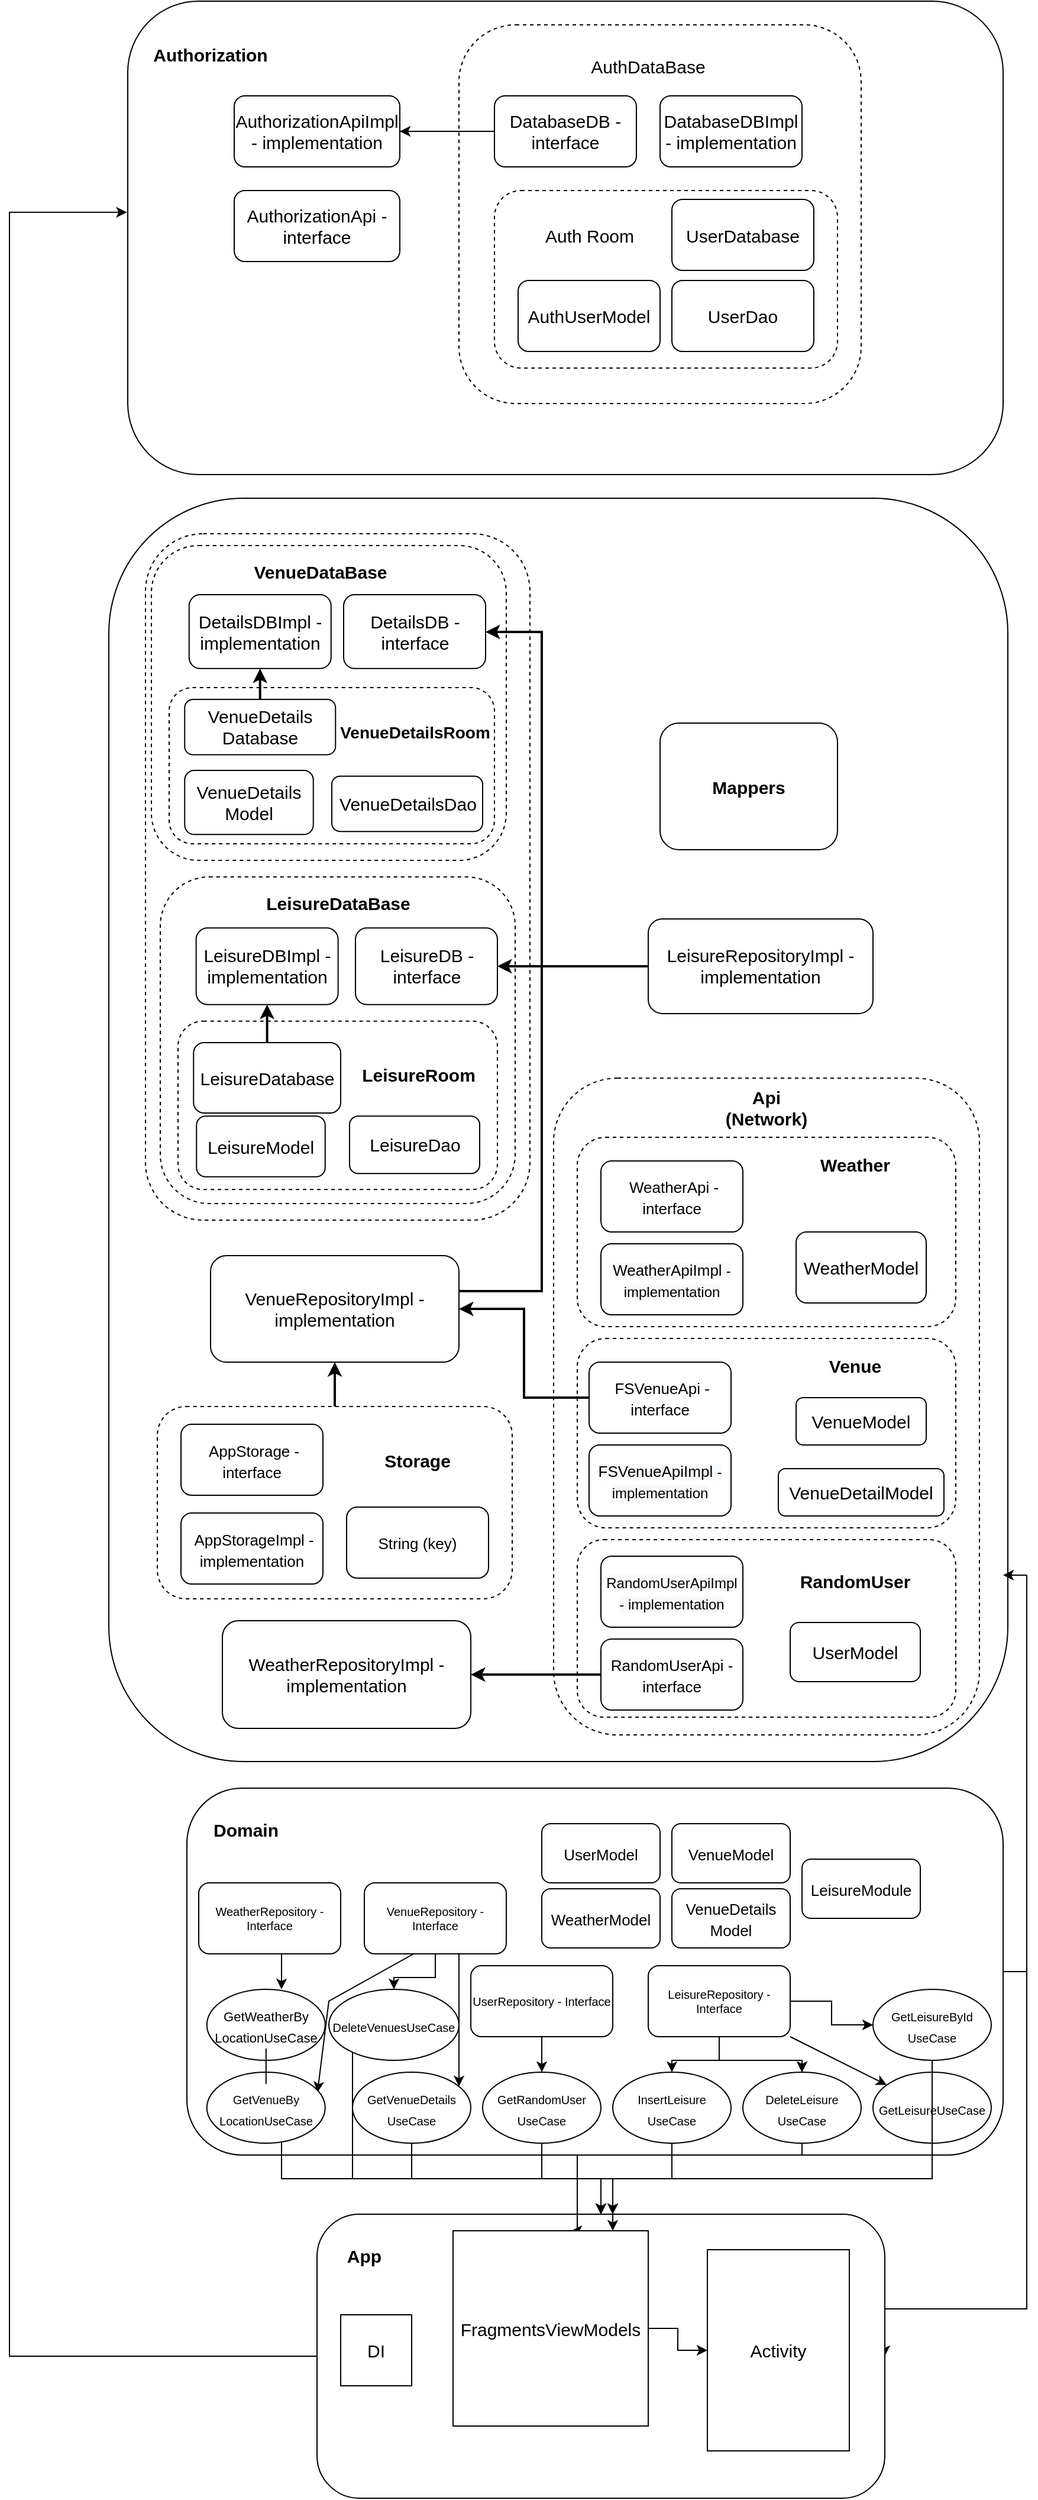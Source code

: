 <mxfile version="20.3.0" type="device"><diagram id="7soOyio_fJhnUY8QQf0t" name="Страница 1"><mxGraphModel dx="3251" dy="3113" grid="1" gridSize="10" guides="1" tooltips="1" connect="1" arrows="1" fold="1" page="1" pageScale="1" pageWidth="827" pageHeight="1169" math="0" shadow="0"><root><mxCell id="0"/><mxCell id="1" parent="0"/><mxCell id="3_8g20OVBKQWQqSVzbAP-58" value="" style="edgeStyle=orthogonalEdgeStyle;rounded=0;orthogonalLoop=1;jettySize=auto;html=1;fontSize=10;entryX=1;entryY=0.5;entryDx=0;entryDy=0;" edge="1" parent="1" source="3_8g20OVBKQWQqSVzbAP-2" target="3_8g20OVBKQWQqSVzbAP-5"><mxGeometry relative="1" as="geometry"><mxPoint x="890" y="1070" as="targetPoint"/><Array as="points"><mxPoint x="810" y="785"/><mxPoint x="810" y="1070"/></Array></mxGeometry></mxCell><mxCell id="3_8g20OVBKQWQqSVzbAP-2" value="" style="rounded=1;whiteSpace=wrap;html=1;" vertex="1" parent="1"><mxGeometry x="100" y="630" width="690" height="310" as="geometry"/></mxCell><mxCell id="3_8g20OVBKQWQqSVzbAP-3" value="" style="rounded=1;whiteSpace=wrap;html=1;" vertex="1" parent="1"><mxGeometry x="50" y="-880" width="740" height="400" as="geometry"/></mxCell><mxCell id="3_8g20OVBKQWQqSVzbAP-4" value="" style="rounded=1;whiteSpace=wrap;html=1;" vertex="1" parent="1"><mxGeometry x="34" y="-460" width="760" height="1067.5" as="geometry"/></mxCell><mxCell id="3_8g20OVBKQWQqSVzbAP-179" value="" style="edgeStyle=orthogonalEdgeStyle;rounded=0;orthogonalLoop=1;jettySize=auto;html=1;strokeWidth=1;fontSize=15;entryX=-0.001;entryY=0.446;entryDx=0;entryDy=0;entryPerimeter=0;" edge="1" parent="1" source="3_8g20OVBKQWQqSVzbAP-5" target="3_8g20OVBKQWQqSVzbAP-3"><mxGeometry relative="1" as="geometry"><mxPoint x="-60" y="-710" as="targetPoint"/><Array as="points"><mxPoint x="-50" y="1110"/><mxPoint x="-50" y="-702"/></Array></mxGeometry></mxCell><mxCell id="3_8g20OVBKQWQqSVzbAP-5" value="" style="rounded=1;whiteSpace=wrap;html=1;" vertex="1" parent="1"><mxGeometry x="210" y="990" width="480" height="240" as="geometry"/></mxCell><mxCell id="3_8g20OVBKQWQqSVzbAP-7" value="&lt;p style=&quot;line-height: 1.2;&quot;&gt;&lt;font style=&quot;font-size: 15px;&quot;&gt;&lt;b&gt;App&lt;/b&gt;&lt;/font&gt;&lt;/p&gt;" style="text;html=1;strokeColor=none;fillColor=none;align=center;verticalAlign=middle;whiteSpace=wrap;rounded=0;shadow=0;sketch=0;" vertex="1" parent="1"><mxGeometry x="220" y="1010" width="60" height="30" as="geometry"/></mxCell><mxCell id="3_8g20OVBKQWQqSVzbAP-8" value="&lt;b&gt;Domain&lt;/b&gt;" style="text;html=1;strokeColor=none;fillColor=none;align=center;verticalAlign=middle;whiteSpace=wrap;rounded=0;shadow=0;sketch=0;fontSize=15;" vertex="1" parent="1"><mxGeometry x="120" y="650" width="60" height="30" as="geometry"/></mxCell><mxCell id="3_8g20OVBKQWQqSVzbAP-37" value="" style="edgeStyle=orthogonalEdgeStyle;rounded=0;orthogonalLoop=1;jettySize=auto;html=1;fontSize=10;startArrow=none;" edge="1" parent="1" source="3_8g20OVBKQWQqSVzbAP-12" target="3_8g20OVBKQWQqSVzbAP-5"><mxGeometry relative="1" as="geometry"><mxPoint x="220" y="990" as="targetPoint"/><Array as="points"><mxPoint x="180" y="960"/><mxPoint x="460" y="960"/></Array></mxGeometry></mxCell><mxCell id="3_8g20OVBKQWQqSVzbAP-11" value="&lt;font style=&quot;font-size: 11px;&quot;&gt;GetWeatherBy&lt;br&gt;LocationUseCase&lt;/font&gt;" style="ellipse;whiteSpace=wrap;html=1;shadow=0;sketch=0;fontSize=15;" vertex="1" parent="1"><mxGeometry x="116.88" y="800" width="100" height="60" as="geometry"/></mxCell><mxCell id="3_8g20OVBKQWQqSVzbAP-26" value="" style="edgeStyle=orthogonalEdgeStyle;rounded=0;orthogonalLoop=1;jettySize=auto;html=1;fontSize=10;" edge="1" parent="1" source="3_8g20OVBKQWQqSVzbAP-15" target="3_8g20OVBKQWQqSVzbAP-5"><mxGeometry relative="1" as="geometry"/></mxCell><mxCell id="3_8g20OVBKQWQqSVzbAP-15" value="&lt;font style=&quot;font-size: 10px;&quot;&gt;GetVenueDetails&lt;br&gt;UseCase&lt;/font&gt;" style="ellipse;whiteSpace=wrap;html=1;shadow=0;sketch=0;fontSize=15;" vertex="1" parent="1"><mxGeometry x="240" y="870" width="100" height="60" as="geometry"/></mxCell><mxCell id="3_8g20OVBKQWQqSVzbAP-28" value="" style="edgeStyle=orthogonalEdgeStyle;rounded=0;orthogonalLoop=1;jettySize=auto;html=1;fontSize=10;" edge="1" parent="1" source="3_8g20OVBKQWQqSVzbAP-16" target="3_8g20OVBKQWQqSVzbAP-5"><mxGeometry relative="1" as="geometry"/></mxCell><mxCell id="3_8g20OVBKQWQqSVzbAP-16" value="&lt;font style=&quot;font-size: 10px;&quot;&gt;InsertLeisure&lt;br&gt;UseCase&lt;/font&gt;" style="ellipse;whiteSpace=wrap;html=1;shadow=0;sketch=0;fontSize=15;" vertex="1" parent="1"><mxGeometry x="460" y="870" width="100" height="60" as="geometry"/></mxCell><mxCell id="3_8g20OVBKQWQqSVzbAP-27" value="" style="edgeStyle=orthogonalEdgeStyle;rounded=0;orthogonalLoop=1;jettySize=auto;html=1;fontSize=10;" edge="1" parent="1" source="3_8g20OVBKQWQqSVzbAP-17" target="3_8g20OVBKQWQqSVzbAP-5"><mxGeometry relative="1" as="geometry"/></mxCell><mxCell id="3_8g20OVBKQWQqSVzbAP-17" value="&lt;span style=&quot;font-size: 10px;&quot;&gt;GetRandomUser&lt;br&gt;UseCase&lt;/span&gt;" style="ellipse;whiteSpace=wrap;html=1;shadow=0;sketch=0;fontSize=15;" vertex="1" parent="1"><mxGeometry x="350" y="870" width="100" height="60" as="geometry"/></mxCell><mxCell id="3_8g20OVBKQWQqSVzbAP-32" value="" style="edgeStyle=orthogonalEdgeStyle;rounded=0;orthogonalLoop=1;jettySize=auto;html=1;fontSize=10;" edge="1" parent="1" source="3_8g20OVBKQWQqSVzbAP-18" target="3_8g20OVBKQWQqSVzbAP-5"><mxGeometry relative="1" as="geometry"><mxPoint x="680" y="1000" as="targetPoint"/></mxGeometry></mxCell><mxCell id="3_8g20OVBKQWQqSVzbAP-18" value="&lt;span style=&quot;font-size: 10px;&quot;&gt;GetLeisureUseCase&lt;/span&gt;" style="ellipse;whiteSpace=wrap;html=1;shadow=0;sketch=0;fontSize=15;" vertex="1" parent="1"><mxGeometry x="680" y="870" width="100" height="60" as="geometry"/></mxCell><mxCell id="3_8g20OVBKQWQqSVzbAP-29" value="" style="edgeStyle=orthogonalEdgeStyle;rounded=0;orthogonalLoop=1;jettySize=auto;html=1;fontSize=10;entryX=0.606;entryY=0;entryDx=0;entryDy=0;entryPerimeter=0;" edge="1" parent="1" source="3_8g20OVBKQWQqSVzbAP-19" target="3_8g20OVBKQWQqSVzbAP-180"><mxGeometry relative="1" as="geometry"><Array as="points"><mxPoint x="620" y="940"/><mxPoint x="430" y="940"/></Array></mxGeometry></mxCell><mxCell id="3_8g20OVBKQWQqSVzbAP-19" value="&lt;span style=&quot;font-size: 10px;&quot;&gt;DeleteLeisure&lt;/span&gt;&lt;br style=&quot;font-size: 10px;&quot;&gt;&lt;span style=&quot;font-size: 10px;&quot;&gt;UseCase&lt;/span&gt;" style="ellipse;whiteSpace=wrap;html=1;shadow=0;sketch=0;fontSize=15;" vertex="1" parent="1"><mxGeometry x="570" y="870" width="100" height="60" as="geometry"/></mxCell><mxCell id="3_8g20OVBKQWQqSVzbAP-35" value="" style="edgeStyle=orthogonalEdgeStyle;rounded=0;orthogonalLoop=1;jettySize=auto;html=1;fontSize=10;" edge="1" parent="1" source="3_8g20OVBKQWQqSVzbAP-21" target="3_8g20OVBKQWQqSVzbAP-5"><mxGeometry relative="1" as="geometry"><mxPoint x="770" y="1000" as="targetPoint"/><Array as="points"><mxPoint x="730" y="960"/><mxPoint x="460" y="960"/></Array></mxGeometry></mxCell><mxCell id="3_8g20OVBKQWQqSVzbAP-21" value="&lt;span style=&quot;font-size: 10px;&quot;&gt;GetLeisureById&lt;br&gt;UseCase&lt;/span&gt;" style="ellipse;whiteSpace=wrap;html=1;shadow=0;sketch=0;fontSize=15;" vertex="1" parent="1"><mxGeometry x="680" y="800" width="100" height="60" as="geometry"/></mxCell><mxCell id="3_8g20OVBKQWQqSVzbAP-41" value="" style="edgeStyle=orthogonalEdgeStyle;rounded=0;orthogonalLoop=1;jettySize=auto;html=1;fontSize=10;" edge="1" parent="1" source="3_8g20OVBKQWQqSVzbAP-38"><mxGeometry relative="1" as="geometry"><mxPoint x="180" y="800" as="targetPoint"/><Array as="points"><mxPoint x="180" y="800"/><mxPoint x="180" y="800"/></Array></mxGeometry></mxCell><mxCell id="3_8g20OVBKQWQqSVzbAP-38" value="WeatherRepository - Interface" style="rounded=1;whiteSpace=wrap;html=1;shadow=0;sketch=0;fontSize=10;" vertex="1" parent="1"><mxGeometry x="110" y="710" width="120" height="60" as="geometry"/></mxCell><mxCell id="3_8g20OVBKQWQqSVzbAP-43" value="" style="edgeStyle=orthogonalEdgeStyle;rounded=0;orthogonalLoop=1;jettySize=auto;html=1;fontSize=10;" edge="1" parent="1" source="3_8g20OVBKQWQqSVzbAP-42" target="3_8g20OVBKQWQqSVzbAP-15"><mxGeometry relative="1" as="geometry"><Array as="points"><mxPoint x="330" y="820"/><mxPoint x="330" y="820"/></Array></mxGeometry></mxCell><mxCell id="3_8g20OVBKQWQqSVzbAP-140" value="" style="edgeStyle=orthogonalEdgeStyle;rounded=0;orthogonalLoop=1;jettySize=auto;html=1;strokeWidth=1;fontSize=15;" edge="1" parent="1" source="3_8g20OVBKQWQqSVzbAP-42" target="3_8g20OVBKQWQqSVzbAP-138"><mxGeometry relative="1" as="geometry"><Array as="points"><mxPoint x="310" y="790"/><mxPoint x="275" y="790"/></Array></mxGeometry></mxCell><mxCell id="3_8g20OVBKQWQqSVzbAP-42" value="VenueRepository - Interface" style="rounded=1;whiteSpace=wrap;html=1;shadow=0;sketch=0;fontSize=10;" vertex="1" parent="1"><mxGeometry x="250" y="710" width="120" height="60" as="geometry"/></mxCell><mxCell id="3_8g20OVBKQWQqSVzbAP-45" value="" style="endArrow=classic;html=1;rounded=0;fontSize=10;entryX=0.935;entryY=0.283;entryDx=0;entryDy=0;entryPerimeter=0;exitX=0.342;exitY=1.006;exitDx=0;exitDy=0;exitPerimeter=0;" edge="1" parent="1" source="3_8g20OVBKQWQqSVzbAP-42" target="3_8g20OVBKQWQqSVzbAP-12"><mxGeometry width="50" height="50" relative="1" as="geometry"><mxPoint x="310" y="780" as="sourcePoint"/><mxPoint x="450" y="850" as="targetPoint"/><Array as="points"><mxPoint x="220" y="810"/></Array></mxGeometry></mxCell><mxCell id="3_8g20OVBKQWQqSVzbAP-47" value="" style="edgeStyle=orthogonalEdgeStyle;rounded=0;orthogonalLoop=1;jettySize=auto;html=1;fontSize=10;" edge="1" parent="1" source="3_8g20OVBKQWQqSVzbAP-46" target="3_8g20OVBKQWQqSVzbAP-17"><mxGeometry relative="1" as="geometry"/></mxCell><mxCell id="3_8g20OVBKQWQqSVzbAP-46" value="UserRepository - Interface" style="rounded=1;whiteSpace=wrap;html=1;shadow=0;sketch=0;fontSize=10;" vertex="1" parent="1"><mxGeometry x="340" y="780" width="120" height="60" as="geometry"/></mxCell><mxCell id="3_8g20OVBKQWQqSVzbAP-49" value="" style="edgeStyle=orthogonalEdgeStyle;rounded=0;orthogonalLoop=1;jettySize=auto;html=1;fontSize=10;" edge="1" parent="1" source="3_8g20OVBKQWQqSVzbAP-48" target="3_8g20OVBKQWQqSVzbAP-21"><mxGeometry relative="1" as="geometry"/></mxCell><mxCell id="3_8g20OVBKQWQqSVzbAP-50" value="" style="edgeStyle=orthogonalEdgeStyle;rounded=0;orthogonalLoop=1;jettySize=auto;html=1;fontSize=10;" edge="1" parent="1" source="3_8g20OVBKQWQqSVzbAP-48" target="3_8g20OVBKQWQqSVzbAP-19"><mxGeometry relative="1" as="geometry"/></mxCell><mxCell id="3_8g20OVBKQWQqSVzbAP-51" value="" style="edgeStyle=orthogonalEdgeStyle;rounded=0;orthogonalLoop=1;jettySize=auto;html=1;fontSize=10;" edge="1" parent="1" source="3_8g20OVBKQWQqSVzbAP-48" target="3_8g20OVBKQWQqSVzbAP-19"><mxGeometry relative="1" as="geometry"/></mxCell><mxCell id="3_8g20OVBKQWQqSVzbAP-52" style="edgeStyle=orthogonalEdgeStyle;rounded=0;orthogonalLoop=1;jettySize=auto;html=1;fontSize=10;" edge="1" parent="1" source="3_8g20OVBKQWQqSVzbAP-48" target="3_8g20OVBKQWQqSVzbAP-16"><mxGeometry relative="1" as="geometry"/></mxCell><mxCell id="3_8g20OVBKQWQqSVzbAP-48" value="LeisureRepository - Interface" style="rounded=1;whiteSpace=wrap;html=1;shadow=0;sketch=0;fontSize=10;" vertex="1" parent="1"><mxGeometry x="490" y="780" width="120" height="60" as="geometry"/></mxCell><mxCell id="3_8g20OVBKQWQqSVzbAP-54" value="" style="endArrow=classic;html=1;rounded=0;fontSize=10;exitX=1;exitY=1;exitDx=0;exitDy=0;" edge="1" parent="1" source="3_8g20OVBKQWQqSVzbAP-48" target="3_8g20OVBKQWQqSVzbAP-18"><mxGeometry width="50" height="50" relative="1" as="geometry"><mxPoint x="400" y="900" as="sourcePoint"/><mxPoint x="450" y="850" as="targetPoint"/></mxGeometry></mxCell><mxCell id="3_8g20OVBKQWQqSVzbAP-55" value="" style="rounded=1;whiteSpace=wrap;html=1;shadow=0;sketch=0;fontSize=10;dashed=1;" vertex="1" parent="1"><mxGeometry x="410" y="30" width="360" height="555" as="geometry"/></mxCell><mxCell id="3_8g20OVBKQWQqSVzbAP-56" value="&lt;font style=&quot;font-size: 15px;&quot;&gt;&lt;b&gt;Api (Network)&lt;/b&gt;&lt;/font&gt;" style="text;html=1;strokeColor=none;fillColor=none;align=center;verticalAlign=middle;whiteSpace=wrap;rounded=0;shadow=0;dashed=1;sketch=0;fontSize=10;" vertex="1" parent="1"><mxGeometry x="560" y="40" width="60" height="30" as="geometry"/></mxCell><mxCell id="3_8g20OVBKQWQqSVzbAP-65" value="" style="endArrow=none;html=1;rounded=0;fontSize=10;" edge="1" parent="1"><mxGeometry width="50" height="50" relative="1" as="geometry"><mxPoint x="810" y="790" as="sourcePoint"/><mxPoint x="810" y="450" as="targetPoint"/></mxGeometry></mxCell><mxCell id="3_8g20OVBKQWQqSVzbAP-66" value="" style="endArrow=classic;html=1;rounded=0;fontSize=10;" edge="1" parent="1"><mxGeometry width="50" height="50" relative="1" as="geometry"><mxPoint x="810" y="450" as="sourcePoint"/><mxPoint x="790" y="450" as="targetPoint"/></mxGeometry></mxCell><mxCell id="3_8g20OVBKQWQqSVzbAP-67" value="&lt;font style=&quot;font-size: 13px;&quot;&gt;UserModel&lt;/font&gt;" style="rounded=1;whiteSpace=wrap;html=1;shadow=0;sketch=0;fontSize=15;" vertex="1" parent="1"><mxGeometry x="400" y="660" width="100" height="50" as="geometry"/></mxCell><mxCell id="3_8g20OVBKQWQqSVzbAP-68" value="&lt;font style=&quot;font-size: 13px;&quot;&gt;VenueModel&lt;/font&gt;" style="rounded=1;whiteSpace=wrap;html=1;shadow=0;sketch=0;fontSize=15;" vertex="1" parent="1"><mxGeometry x="510" y="660" width="100" height="50" as="geometry"/></mxCell><mxCell id="3_8g20OVBKQWQqSVzbAP-69" value="&lt;font style=&quot;font-size: 13px;&quot;&gt;WeatherModel&lt;/font&gt;" style="rounded=1;whiteSpace=wrap;html=1;shadow=0;sketch=0;fontSize=15;" vertex="1" parent="1"><mxGeometry x="400" y="715" width="100" height="50" as="geometry"/></mxCell><mxCell id="3_8g20OVBKQWQqSVzbAP-70" value="&lt;font style=&quot;font-size: 13px;&quot;&gt;VenueDetails&lt;br&gt;Model&lt;/font&gt;" style="rounded=1;whiteSpace=wrap;html=1;shadow=0;sketch=0;fontSize=15;" vertex="1" parent="1"><mxGeometry x="510" y="715" width="100" height="50" as="geometry"/></mxCell><mxCell id="3_8g20OVBKQWQqSVzbAP-71" value="&lt;span style=&quot;font-size: 13px;&quot;&gt;LeisureModule&lt;/span&gt;" style="rounded=1;whiteSpace=wrap;html=1;shadow=0;sketch=0;fontSize=15;" vertex="1" parent="1"><mxGeometry x="620" y="690" width="100" height="50" as="geometry"/></mxCell><mxCell id="3_8g20OVBKQWQqSVzbAP-72" value="" style="rounded=1;whiteSpace=wrap;html=1;shadow=0;sketch=0;fontSize=13;dashed=1;" vertex="1" parent="1"><mxGeometry x="430" y="420" width="320" height="150" as="geometry"/></mxCell><mxCell id="3_8g20OVBKQWQqSVzbAP-74" value="&lt;b&gt;&lt;font style=&quot;font-size: 15px;&quot;&gt;RandomUser&lt;/font&gt;&lt;/b&gt;" style="text;html=1;strokeColor=none;fillColor=none;align=center;verticalAlign=middle;whiteSpace=wrap;rounded=0;shadow=0;dashed=1;sketch=0;fontSize=13;" vertex="1" parent="1"><mxGeometry x="615" y="440" width="100" height="30" as="geometry"/></mxCell><mxCell id="3_8g20OVBKQWQqSVzbAP-75" value="&lt;font style=&quot;font-size: 15px;&quot;&gt;UserModel&lt;/font&gt;" style="rounded=1;whiteSpace=wrap;html=1;shadow=0;sketch=0;fontSize=15;" vertex="1" parent="1"><mxGeometry x="610" y="490" width="110" height="50" as="geometry"/></mxCell><mxCell id="3_8g20OVBKQWQqSVzbAP-103" value="" style="edgeStyle=orthogonalEdgeStyle;rounded=0;orthogonalLoop=1;jettySize=auto;html=1;fontSize=15;strokeWidth=2;" edge="1" parent="1" source="3_8g20OVBKQWQqSVzbAP-76" target="3_8g20OVBKQWQqSVzbAP-102"><mxGeometry relative="1" as="geometry"/></mxCell><mxCell id="3_8g20OVBKQWQqSVzbAP-76" value="&lt;font style=&quot;font-size: 13px;&quot;&gt;RandomUserApi - interface&lt;/font&gt;" style="rounded=1;whiteSpace=wrap;html=1;shadow=0;sketch=0;fontSize=15;" vertex="1" parent="1"><mxGeometry x="450" y="504" width="120" height="60" as="geometry"/></mxCell><mxCell id="3_8g20OVBKQWQqSVzbAP-77" value="&lt;font style=&quot;font-size: 12px;&quot;&gt;&lt;span style=&quot;color: rgb(0, 0, 0); font-family: Helvetica; font-style: normal; font-variant-ligatures: normal; font-variant-caps: normal; font-weight: 400; letter-spacing: normal; orphans: 2; text-align: center; text-indent: 0px; text-transform: none; widows: 2; word-spacing: 0px; -webkit-text-stroke-width: 0px; background-color: rgb(248, 249, 250); text-decoration-thickness: initial; text-decoration-style: initial; text-decoration-color: initial; float: none; display: inline !important;&quot;&gt;RandomUserApiImpl - implementation&lt;/span&gt;&lt;br&gt;&lt;/font&gt;" style="rounded=1;whiteSpace=wrap;html=1;shadow=0;sketch=0;fontSize=15;" vertex="1" parent="1"><mxGeometry x="450" y="434" width="120" height="60" as="geometry"/></mxCell><mxCell id="3_8g20OVBKQWQqSVzbAP-78" value="" style="rounded=1;whiteSpace=wrap;html=1;shadow=0;sketch=0;fontSize=13;dashed=1;" vertex="1" parent="1"><mxGeometry x="430" y="250" width="320" height="160" as="geometry"/></mxCell><mxCell id="3_8g20OVBKQWQqSVzbAP-99" value="" style="edgeStyle=orthogonalEdgeStyle;rounded=0;orthogonalLoop=1;jettySize=auto;html=1;fontSize=15;strokeWidth=2;" edge="1" parent="1" source="3_8g20OVBKQWQqSVzbAP-79" target="3_8g20OVBKQWQqSVzbAP-97"><mxGeometry relative="1" as="geometry"/></mxCell><mxCell id="3_8g20OVBKQWQqSVzbAP-79" value="&lt;font style=&quot;font-size: 13px;&quot;&gt;&amp;nbsp;FSVenueApi - interface&lt;/font&gt;" style="rounded=1;whiteSpace=wrap;html=1;shadow=0;sketch=0;fontSize=15;" vertex="1" parent="1"><mxGeometry x="440" y="270" width="120" height="60" as="geometry"/></mxCell><mxCell id="3_8g20OVBKQWQqSVzbAP-80" value="&lt;font style=&quot;font-size: 12px;&quot;&gt;&lt;span style=&quot;color: rgb(0, 0, 0); font-family: Helvetica; font-style: normal; font-variant-ligatures: normal; font-variant-caps: normal; font-weight: 400; letter-spacing: normal; orphans: 2; text-align: center; text-indent: 0px; text-transform: none; widows: 2; word-spacing: 0px; -webkit-text-stroke-width: 0px; background-color: rgb(248, 249, 250); text-decoration-thickness: initial; text-decoration-style: initial; text-decoration-color: initial; float: none; display: inline !important;&quot;&gt;&lt;span style=&quot;font-size: 13px;&quot;&gt;FSVenueApiImpl&amp;nbsp;&lt;/span&gt;- implementation&lt;/span&gt;&lt;br&gt;&lt;/font&gt;" style="rounded=1;whiteSpace=wrap;html=1;shadow=0;sketch=0;fontSize=15;" vertex="1" parent="1"><mxGeometry x="440" y="340" width="120" height="60" as="geometry"/></mxCell><mxCell id="3_8g20OVBKQWQqSVzbAP-81" value="&lt;span style=&quot;font-size: 15px;&quot;&gt;&lt;b&gt;Venue&lt;/b&gt;&lt;/span&gt;" style="text;html=1;strokeColor=none;fillColor=none;align=center;verticalAlign=middle;whiteSpace=wrap;rounded=0;shadow=0;dashed=1;sketch=0;fontSize=13;" vertex="1" parent="1"><mxGeometry x="615" y="260" width="100" height="25" as="geometry"/></mxCell><mxCell id="3_8g20OVBKQWQqSVzbAP-83" value="&lt;font style=&quot;font-size: 15px;&quot;&gt;VenueModel&lt;/font&gt;" style="rounded=1;whiteSpace=wrap;html=1;shadow=0;sketch=0;fontSize=15;" vertex="1" parent="1"><mxGeometry x="615" y="300" width="110" height="40" as="geometry"/></mxCell><mxCell id="3_8g20OVBKQWQqSVzbAP-84" value="&lt;font style=&quot;font-size: 15px;&quot;&gt;VenueDetailModel&lt;/font&gt;" style="rounded=1;whiteSpace=wrap;html=1;shadow=0;sketch=0;fontSize=15;" vertex="1" parent="1"><mxGeometry x="600" y="360" width="140" height="40" as="geometry"/></mxCell><mxCell id="3_8g20OVBKQWQqSVzbAP-86" value="" style="rounded=1;whiteSpace=wrap;html=1;shadow=0;sketch=0;fontSize=13;dashed=1;" vertex="1" parent="1"><mxGeometry x="430" y="80" width="320" height="160" as="geometry"/></mxCell><mxCell id="3_8g20OVBKQWQqSVzbAP-87" value="&lt;span style=&quot;font-size: 15px;&quot;&gt;&lt;b&gt;Weather&lt;/b&gt;&lt;/span&gt;" style="text;html=1;strokeColor=none;fillColor=none;align=center;verticalAlign=middle;whiteSpace=wrap;rounded=0;shadow=0;dashed=1;sketch=0;fontSize=13;" vertex="1" parent="1"><mxGeometry x="615" y="90" width="100" height="25" as="geometry"/></mxCell><mxCell id="3_8g20OVBKQWQqSVzbAP-88" value="&lt;font style=&quot;font-size: 15px;&quot;&gt;WeatherModel&lt;/font&gt;" style="rounded=1;whiteSpace=wrap;html=1;shadow=0;sketch=0;fontSize=15;" vertex="1" parent="1"><mxGeometry x="615" y="160" width="110" height="60" as="geometry"/></mxCell><mxCell id="3_8g20OVBKQWQqSVzbAP-89" value="&lt;font style=&quot;font-size: 13px;&quot;&gt;&amp;nbsp;WeatherApi - interface&lt;/font&gt;" style="rounded=1;whiteSpace=wrap;html=1;shadow=0;sketch=0;fontSize=15;" vertex="1" parent="1"><mxGeometry x="450" y="100" width="120" height="60" as="geometry"/></mxCell><mxCell id="3_8g20OVBKQWQqSVzbAP-90" value="&lt;font style=&quot;font-size: 12px;&quot;&gt;&lt;span style=&quot;color: rgb(0, 0, 0); font-family: Helvetica; font-style: normal; font-variant-ligatures: normal; font-variant-caps: normal; font-weight: 400; letter-spacing: normal; orphans: 2; text-align: center; text-indent: 0px; text-transform: none; widows: 2; word-spacing: 0px; -webkit-text-stroke-width: 0px; background-color: rgb(248, 249, 250); text-decoration-thickness: initial; text-decoration-style: initial; text-decoration-color: initial; float: none; display: inline !important;&quot;&gt;&lt;span style=&quot;font-size: 13px;&quot;&gt;WeatherApiImpl&amp;nbsp;&lt;/span&gt;- implementation&lt;/span&gt;&lt;br&gt;&lt;/font&gt;" style="rounded=1;whiteSpace=wrap;html=1;shadow=0;sketch=0;fontSize=15;" vertex="1" parent="1"><mxGeometry x="450" y="170" width="120" height="60" as="geometry"/></mxCell><mxCell id="3_8g20OVBKQWQqSVzbAP-97" value="VenueRepositoryImpl - implementation" style="rounded=1;whiteSpace=wrap;html=1;shadow=0;sketch=0;fontSize=15;" vertex="1" parent="1"><mxGeometry x="120" y="180" width="210" height="90" as="geometry"/></mxCell><mxCell id="3_8g20OVBKQWQqSVzbAP-100" value="" style="group" vertex="1" connectable="0" parent="1"><mxGeometry x="75" y="307.5" width="300" height="162.5" as="geometry"/></mxCell><mxCell id="3_8g20OVBKQWQqSVzbAP-92" value="" style="rounded=1;whiteSpace=wrap;html=1;shadow=0;sketch=0;fontSize=13;dashed=1;" vertex="1" parent="3_8g20OVBKQWQqSVzbAP-100"><mxGeometry width="300" height="162.5" as="geometry"/></mxCell><mxCell id="3_8g20OVBKQWQqSVzbAP-93" value="&lt;font style=&quot;font-size: 13px;&quot;&gt;&amp;nbsp;AppStorage - interface&lt;/font&gt;" style="rounded=1;whiteSpace=wrap;html=1;shadow=0;sketch=0;fontSize=15;" vertex="1" parent="3_8g20OVBKQWQqSVzbAP-100"><mxGeometry x="20" y="15" width="120" height="60" as="geometry"/></mxCell><mxCell id="3_8g20OVBKQWQqSVzbAP-94" value="&lt;font style=&quot;font-size: 13px;&quot;&gt;&amp;nbsp;AppStorageImpl - implementation&lt;/font&gt;" style="rounded=1;whiteSpace=wrap;html=1;shadow=0;sketch=0;fontSize=15;" vertex="1" parent="3_8g20OVBKQWQqSVzbAP-100"><mxGeometry x="20" y="90" width="120" height="60" as="geometry"/></mxCell><mxCell id="3_8g20OVBKQWQqSVzbAP-95" value="String (key)" style="rounded=1;whiteSpace=wrap;html=1;shadow=0;sketch=0;fontSize=13;" vertex="1" parent="3_8g20OVBKQWQqSVzbAP-100"><mxGeometry x="160" y="85" width="120" height="60" as="geometry"/></mxCell><mxCell id="3_8g20OVBKQWQqSVzbAP-96" value="&lt;font style=&quot;font-size: 15px;&quot;&gt;&lt;b&gt;Storage&lt;/b&gt;&lt;/font&gt;" style="text;html=1;strokeColor=none;fillColor=none;align=center;verticalAlign=middle;whiteSpace=wrap;rounded=0;shadow=0;sketch=0;fontSize=13;" vertex="1" parent="3_8g20OVBKQWQqSVzbAP-100"><mxGeometry x="190" y="30" width="60" height="30" as="geometry"/></mxCell><mxCell id="3_8g20OVBKQWQqSVzbAP-101" style="edgeStyle=orthogonalEdgeStyle;rounded=0;orthogonalLoop=1;jettySize=auto;html=1;fontSize=15;strokeWidth=2;" edge="1" parent="1" source="3_8g20OVBKQWQqSVzbAP-92" target="3_8g20OVBKQWQqSVzbAP-97"><mxGeometry relative="1" as="geometry"/></mxCell><mxCell id="3_8g20OVBKQWQqSVzbAP-102" value="WeatherRepositoryImpl - implementation" style="rounded=1;whiteSpace=wrap;html=1;shadow=0;sketch=0;fontSize=15;" vertex="1" parent="1"><mxGeometry x="130" y="488.5" width="210" height="91" as="geometry"/></mxCell><mxCell id="3_8g20OVBKQWQqSVzbAP-105" value="" style="rounded=1;whiteSpace=wrap;html=1;shadow=0;sketch=0;fontSize=15;dashed=1;" vertex="1" parent="1"><mxGeometry x="65" y="-430" width="325" height="580" as="geometry"/></mxCell><mxCell id="3_8g20OVBKQWQqSVzbAP-117" value="" style="group" vertex="1" connectable="0" parent="1"><mxGeometry x="80" y="-140" width="300" height="276" as="geometry"/></mxCell><mxCell id="3_8g20OVBKQWQqSVzbAP-106" value="" style="rounded=1;whiteSpace=wrap;html=1;shadow=0;dashed=1;sketch=0;fontSize=15;" vertex="1" parent="3_8g20OVBKQWQqSVzbAP-117"><mxGeometry x="-2.5" width="300" height="276" as="geometry"/></mxCell><mxCell id="3_8g20OVBKQWQqSVzbAP-107" value="&lt;b&gt;LeisureDataBase&lt;/b&gt;" style="text;html=1;strokeColor=none;fillColor=none;align=center;verticalAlign=middle;whiteSpace=wrap;rounded=0;shadow=0;dashed=1;sketch=0;fontSize=15;" vertex="1" parent="3_8g20OVBKQWQqSVzbAP-117"><mxGeometry x="117.5" y="5.781" width="60" height="32.344" as="geometry"/></mxCell><mxCell id="3_8g20OVBKQWQqSVzbAP-112" value="" style="rounded=1;whiteSpace=wrap;html=1;shadow=0;sketch=0;fontSize=15;dashed=1;" vertex="1" parent="3_8g20OVBKQWQqSVzbAP-117"><mxGeometry x="12.5" y="121.828" width="270" height="142.312" as="geometry"/></mxCell><mxCell id="3_8g20OVBKQWQqSVzbAP-109" value="LeisureDao" style="rounded=1;whiteSpace=wrap;html=1;shadow=0;sketch=0;fontSize=15;" vertex="1" parent="3_8g20OVBKQWQqSVzbAP-117"><mxGeometry x="157.5" y="202.148" width="110" height="48.516" as="geometry"/></mxCell><mxCell id="3_8g20OVBKQWQqSVzbAP-110" value="LeisureModel" style="rounded=1;whiteSpace=wrap;html=1;shadow=0;sketch=0;fontSize=15;" vertex="1" parent="3_8g20OVBKQWQqSVzbAP-117"><mxGeometry x="28.13" y="202.148" width="108.75" height="51.211" as="geometry"/></mxCell><mxCell id="3_8g20OVBKQWQqSVzbAP-114" value="LeisureDB - interface" style="rounded=1;whiteSpace=wrap;html=1;shadow=0;sketch=0;fontSize=15;" vertex="1" parent="3_8g20OVBKQWQqSVzbAP-117"><mxGeometry x="162.5" y="43.125" width="120" height="64.688" as="geometry"/></mxCell><mxCell id="3_8g20OVBKQWQqSVzbAP-115" value="LeisureDBImpl - implementation" style="rounded=1;whiteSpace=wrap;html=1;shadow=0;sketch=0;fontSize=15;" vertex="1" parent="3_8g20OVBKQWQqSVzbAP-117"><mxGeometry x="27.82" y="43.125" width="120" height="64.688" as="geometry"/></mxCell><mxCell id="3_8g20OVBKQWQqSVzbAP-113" value="&lt;b&gt;LeisureRoom&lt;/b&gt;" style="text;html=1;strokeColor=none;fillColor=none;align=center;verticalAlign=middle;whiteSpace=wrap;rounded=0;shadow=0;dashed=1;sketch=0;fontSize=15;" vertex="1" parent="3_8g20OVBKQWQqSVzbAP-117"><mxGeometry x="165.5" y="146.75" width="100" height="40" as="geometry"/></mxCell><mxCell id="3_8g20OVBKQWQqSVzbAP-116" value="" style="edgeStyle=orthogonalEdgeStyle;rounded=0;orthogonalLoop=1;jettySize=auto;html=1;strokeWidth=2;fontSize=15;" edge="1" parent="1" source="3_8g20OVBKQWQqSVzbAP-108" target="3_8g20OVBKQWQqSVzbAP-115"><mxGeometry relative="1" as="geometry"/></mxCell><mxCell id="3_8g20OVBKQWQqSVzbAP-108" value="LeisureDatabase" style="rounded=1;whiteSpace=wrap;html=1;shadow=0;sketch=0;fontSize=15;" vertex="1" parent="1"><mxGeometry x="105.63" width="124.37" height="59.5" as="geometry"/></mxCell><mxCell id="3_8g20OVBKQWQqSVzbAP-118" value="" style="group" vertex="1" connectable="0" parent="1"><mxGeometry x="70" y="-420" width="300" height="266" as="geometry"/></mxCell><mxCell id="3_8g20OVBKQWQqSVzbAP-119" value="" style="rounded=1;whiteSpace=wrap;html=1;shadow=0;dashed=1;sketch=0;fontSize=15;" vertex="1" parent="3_8g20OVBKQWQqSVzbAP-118"><mxGeometry width="300" height="266" as="geometry"/></mxCell><mxCell id="3_8g20OVBKQWQqSVzbAP-121" value="" style="rounded=1;whiteSpace=wrap;html=1;shadow=0;sketch=0;fontSize=15;dashed=1;" vertex="1" parent="3_8g20OVBKQWQqSVzbAP-118"><mxGeometry x="15" y="120" width="275" height="132" as="geometry"/></mxCell><mxCell id="3_8g20OVBKQWQqSVzbAP-120" value="&lt;b&gt;VenueDataBase&lt;/b&gt;" style="text;html=1;strokeColor=none;fillColor=none;align=center;verticalAlign=middle;whiteSpace=wrap;rounded=0;shadow=0;dashed=1;sketch=0;fontSize=15;" vertex="1" parent="3_8g20OVBKQWQqSVzbAP-118"><mxGeometry x="112.5" y="6.391" width="60" height="31.172" as="geometry"/></mxCell><mxCell id="3_8g20OVBKQWQqSVzbAP-122" value="VenueDetailsDao" style="rounded=1;whiteSpace=wrap;html=1;shadow=0;sketch=0;fontSize=15;" vertex="1" parent="3_8g20OVBKQWQqSVzbAP-118"><mxGeometry x="152.5" y="194.82" width="127.5" height="46.76" as="geometry"/></mxCell><mxCell id="3_8g20OVBKQWQqSVzbAP-123" value="VenueDetails&lt;br&gt;Model" style="rounded=1;whiteSpace=wrap;html=1;shadow=0;sketch=0;fontSize=15;" vertex="1" parent="3_8g20OVBKQWQqSVzbAP-118"><mxGeometry x="28.13" y="190" width="108.75" height="54.18" as="geometry"/></mxCell><mxCell id="3_8g20OVBKQWQqSVzbAP-124" value="DetailsDB - interface" style="rounded=1;whiteSpace=wrap;html=1;shadow=0;sketch=0;fontSize=15;" vertex="1" parent="3_8g20OVBKQWQqSVzbAP-118"><mxGeometry x="162.5" y="41.562" width="120" height="62.344" as="geometry"/></mxCell><mxCell id="3_8g20OVBKQWQqSVzbAP-125" value="DetailsDBImpl - implementation" style="rounded=1;whiteSpace=wrap;html=1;shadow=0;sketch=0;fontSize=15;" vertex="1" parent="3_8g20OVBKQWQqSVzbAP-118"><mxGeometry x="31.88" y="41.562" width="120" height="62.344" as="geometry"/></mxCell><mxCell id="3_8g20OVBKQWQqSVzbAP-129" value="" style="edgeStyle=orthogonalEdgeStyle;rounded=0;orthogonalLoop=1;jettySize=auto;html=1;strokeWidth=2;fontSize=14;" edge="1" parent="3_8g20OVBKQWQqSVzbAP-118" source="3_8g20OVBKQWQqSVzbAP-127" target="3_8g20OVBKQWQqSVzbAP-125"><mxGeometry relative="1" as="geometry"/></mxCell><mxCell id="3_8g20OVBKQWQqSVzbAP-127" value="VenueDetails&lt;br&gt;Database" style="rounded=1;whiteSpace=wrap;html=1;shadow=0;sketch=0;fontSize=15;" vertex="1" parent="3_8g20OVBKQWQqSVzbAP-118"><mxGeometry x="28.13" y="130" width="127.5" height="46.76" as="geometry"/></mxCell><mxCell id="3_8g20OVBKQWQqSVzbAP-128" value="&lt;b&gt;&lt;font style=&quot;font-size: 14px;&quot;&gt;VenueDetailsRoom&lt;/font&gt;&lt;/b&gt;" style="text;html=1;strokeColor=none;fillColor=none;align=center;verticalAlign=middle;whiteSpace=wrap;rounded=0;shadow=0;dashed=1;sketch=0;fontSize=15;" vertex="1" parent="3_8g20OVBKQWQqSVzbAP-118"><mxGeometry x="172.5" y="136.76" width="100" height="40" as="geometry"/></mxCell><mxCell id="3_8g20OVBKQWQqSVzbAP-131" style="edgeStyle=orthogonalEdgeStyle;rounded=0;orthogonalLoop=1;jettySize=auto;html=1;strokeWidth=2;fontSize=14;" edge="1" parent="1" source="3_8g20OVBKQWQqSVzbAP-97" target="3_8g20OVBKQWQqSVzbAP-124"><mxGeometry relative="1" as="geometry"><Array as="points"><mxPoint x="400" y="210"/><mxPoint x="400" y="-347"/></Array></mxGeometry></mxCell><mxCell id="3_8g20OVBKQWQqSVzbAP-134" style="edgeStyle=orthogonalEdgeStyle;rounded=0;orthogonalLoop=1;jettySize=auto;html=1;strokeWidth=2;fontSize=15;" edge="1" parent="1" source="3_8g20OVBKQWQqSVzbAP-132" target="3_8g20OVBKQWQqSVzbAP-114"><mxGeometry relative="1" as="geometry"/></mxCell><mxCell id="3_8g20OVBKQWQqSVzbAP-132" value="&lt;font style=&quot;font-size: 15px;&quot;&gt;LeisureRepositoryImpl - implementation&lt;/font&gt;" style="rounded=1;whiteSpace=wrap;html=1;shadow=0;sketch=0;fontSize=14;" vertex="1" parent="1"><mxGeometry x="490" y="-104.53" width="190" height="80" as="geometry"/></mxCell><mxCell id="3_8g20OVBKQWQqSVzbAP-135" value="&lt;b&gt;Mappers&lt;/b&gt;" style="rounded=1;whiteSpace=wrap;html=1;shadow=0;sketch=0;fontSize=15;" vertex="1" parent="1"><mxGeometry x="500" y="-270" width="150" height="107" as="geometry"/></mxCell><mxCell id="3_8g20OVBKQWQqSVzbAP-12" value="&lt;font style=&quot;font-size: 10px;&quot;&gt;GetVenueBy&lt;br&gt;LocationUseCase&lt;/font&gt;" style="ellipse;whiteSpace=wrap;html=1;shadow=0;sketch=0;fontSize=15;" vertex="1" parent="1"><mxGeometry x="116.88" y="870" width="100" height="60" as="geometry"/></mxCell><mxCell id="3_8g20OVBKQWQqSVzbAP-136" value="" style="edgeStyle=orthogonalEdgeStyle;rounded=0;orthogonalLoop=1;jettySize=auto;html=1;fontSize=10;endArrow=none;" edge="1" parent="1" source="3_8g20OVBKQWQqSVzbAP-11" target="3_8g20OVBKQWQqSVzbAP-12"><mxGeometry relative="1" as="geometry"><mxPoint x="180" y="860" as="sourcePoint"/><mxPoint x="460" y="990" as="targetPoint"/><Array as="points"/></mxGeometry></mxCell><mxCell id="3_8g20OVBKQWQqSVzbAP-142" value="" style="edgeStyle=orthogonalEdgeStyle;rounded=0;orthogonalLoop=1;jettySize=auto;html=1;strokeWidth=1;fontSize=15;" edge="1" parent="1" source="3_8g20OVBKQWQqSVzbAP-138" target="3_8g20OVBKQWQqSVzbAP-180"><mxGeometry relative="1" as="geometry"><mxPoint x="460" y="990" as="targetPoint"/><Array as="points"><mxPoint x="240" y="960"/><mxPoint x="460" y="960"/></Array></mxGeometry></mxCell><mxCell id="3_8g20OVBKQWQqSVzbAP-138" value="&lt;span style=&quot;font-size: 10px;&quot;&gt;DeleteVenuesUseCase&lt;/span&gt;" style="ellipse;whiteSpace=wrap;html=1;shadow=0;sketch=0;fontSize=15;" vertex="1" parent="1"><mxGeometry x="220" y="800" width="110" height="60" as="geometry"/></mxCell><mxCell id="3_8g20OVBKQWQqSVzbAP-144" value="&lt;b&gt;Authorization&lt;/b&gt;" style="text;html=1;strokeColor=none;fillColor=none;align=center;verticalAlign=middle;whiteSpace=wrap;rounded=0;shadow=0;sketch=0;fontSize=15;" vertex="1" parent="1"><mxGeometry x="90" y="-850" width="60" height="30" as="geometry"/></mxCell><mxCell id="3_8g20OVBKQWQqSVzbAP-163" value="" style="rounded=1;whiteSpace=wrap;html=1;shadow=0;sketch=0;fontSize=15;dashed=1;" vertex="1" parent="1"><mxGeometry x="330" y="-860" width="340" height="320" as="geometry"/></mxCell><mxCell id="3_8g20OVBKQWQqSVzbAP-164" value="" style="rounded=1;whiteSpace=wrap;html=1;shadow=0;dashed=1;sketch=0;fontSize=15;" vertex="1" parent="1"><mxGeometry x="360" y="-720" width="290" height="150" as="geometry"/></mxCell><mxCell id="3_8g20OVBKQWQqSVzbAP-165" value="AuthUserModel" style="rounded=1;whiteSpace=wrap;html=1;shadow=0;sketch=0;fontSize=15;" vertex="1" parent="1"><mxGeometry x="380" y="-644" width="120" height="60" as="geometry"/></mxCell><mxCell id="3_8g20OVBKQWQqSVzbAP-166" value="UserDao" style="rounded=1;whiteSpace=wrap;html=1;shadow=0;sketch=0;fontSize=15;" vertex="1" parent="1"><mxGeometry x="510" y="-644" width="120" height="60" as="geometry"/></mxCell><mxCell id="3_8g20OVBKQWQqSVzbAP-167" value="UserDatabase" style="rounded=1;whiteSpace=wrap;html=1;shadow=0;sketch=0;fontSize=15;" vertex="1" parent="1"><mxGeometry x="510" y="-712.5" width="120" height="60" as="geometry"/></mxCell><mxCell id="3_8g20OVBKQWQqSVzbAP-169" value="Auth Room" style="text;html=1;align=center;verticalAlign=middle;resizable=0;points=[];autosize=1;strokeColor=none;fillColor=none;fontSize=15;" vertex="1" parent="1"><mxGeometry x="390" y="-697.5" width="100" height="30" as="geometry"/></mxCell><mxCell id="3_8g20OVBKQWQqSVzbAP-175" value="" style="edgeStyle=orthogonalEdgeStyle;rounded=0;orthogonalLoop=1;jettySize=auto;html=1;strokeWidth=1;fontSize=15;" edge="1" parent="1" source="3_8g20OVBKQWQqSVzbAP-170" target="3_8g20OVBKQWQqSVzbAP-174"><mxGeometry relative="1" as="geometry"/></mxCell><mxCell id="3_8g20OVBKQWQqSVzbAP-170" value="DatabaseDB - interface&lt;span style=&quot;color: rgba(0, 0, 0, 0); font-family: monospace; font-size: 0px; text-align: start;&quot;&gt;%3CmxGraphModel%3E%3Croot%3E%3CmxCell%20id%3D%220%22%2F%3E%3CmxCell%20id%3D%221%22%20parent%3D%220%22%2F%3E%3CmxCell%20id%3D%222%22%20value%3D%22UserDao%22%20style%3D%22rounded%3D1%3BwhiteSpace%3Dwrap%3Bhtml%3D1%3Bshadow%3D0%3Bsketch%3D0%3BfontSize%3D15%3B%22%20vertex%3D%221%22%20parent%3D%221%22%3E%3CmxGeometry%20x%3D%22510%22%20y%3D%22-644%22%20width%3D%22120%22%20height%3D%2260%22%20as%3D%22geometry%22%2F%3E%3C%2FmxCell%3E%3C%2Froot%3E%3C%2FmxGraphModel%3E&lt;/span&gt;" style="rounded=1;whiteSpace=wrap;html=1;shadow=0;sketch=0;fontSize=15;" vertex="1" parent="1"><mxGeometry x="360" y="-800" width="120" height="60" as="geometry"/></mxCell><mxCell id="3_8g20OVBKQWQqSVzbAP-171" value="DatabaseDBImpl - implementation&lt;span style=&quot;color: rgba(0, 0, 0, 0); font-family: monospace; font-size: 0px; text-align: start;&quot;&gt;%3CmxGraphModel%3E%3Croot%3E%3CmxCell%20id%3D%220%22%2F%3E%3CmxCell%20id%3D%221%22%20parent%3D%220%22%2F%3E%3CmxCell%20id%3D%222%22%20value%3D%22UserDao%22%20style%3D%22rounded%3D1%3BwhiteSpace%3Dwrap%3Bhtml%3D1%3Bshadow%3D0%3Bsketch%3D0%3BfontSize%3D15%3B%22%20vertex%3D%221%22%20parent%3D%221%22%3E%3CmxGeometry%20x%3D%22510%22%20y%3D%22-644%22%20width%3D%22120%22%20height%3D%2260%22%20as%3D%22geometry%22%2F%3E%3C%2FmxCell%3E%3C%2Froot%3E%3C%2FmxGraphModel%3E&lt;/span&gt;" style="rounded=1;whiteSpace=wrap;html=1;shadow=0;sketch=0;fontSize=15;" vertex="1" parent="1"><mxGeometry x="500" y="-800" width="120" height="60" as="geometry"/></mxCell><mxCell id="3_8g20OVBKQWQqSVzbAP-172" value="AuthDataBase&lt;br&gt;" style="text;html=1;strokeColor=none;fillColor=none;align=center;verticalAlign=middle;whiteSpace=wrap;rounded=0;shadow=0;sketch=0;fontSize=15;" vertex="1" parent="1"><mxGeometry x="460" y="-840" width="60" height="30" as="geometry"/></mxCell><mxCell id="3_8g20OVBKQWQqSVzbAP-173" value="AuthorizationApi - interface" style="rounded=1;whiteSpace=wrap;html=1;shadow=0;sketch=0;fontSize=15;" vertex="1" parent="1"><mxGeometry x="140" y="-720" width="140" height="60" as="geometry"/></mxCell><mxCell id="3_8g20OVBKQWQqSVzbAP-174" value="AuthorizationApiImpl - implementation" style="rounded=1;whiteSpace=wrap;html=1;shadow=0;sketch=0;fontSize=15;" vertex="1" parent="1"><mxGeometry x="140" y="-800" width="140" height="60" as="geometry"/></mxCell><mxCell id="3_8g20OVBKQWQqSVzbAP-184" value="" style="edgeStyle=orthogonalEdgeStyle;rounded=0;orthogonalLoop=1;jettySize=auto;html=1;strokeWidth=1;fontSize=15;" edge="1" parent="1" source="3_8g20OVBKQWQqSVzbAP-180" target="3_8g20OVBKQWQqSVzbAP-183"><mxGeometry relative="1" as="geometry"/></mxCell><mxCell id="3_8g20OVBKQWQqSVzbAP-180" value="FragmentsViewModels" style="whiteSpace=wrap;html=1;aspect=fixed;shadow=0;sketch=0;fontSize=15;" vertex="1" parent="1"><mxGeometry x="325" y="1004" width="165" height="165" as="geometry"/></mxCell><mxCell id="3_8g20OVBKQWQqSVzbAP-183" value="Activity" style="rounded=0;whiteSpace=wrap;html=1;shadow=0;sketch=0;fontSize=15;" vertex="1" parent="1"><mxGeometry x="540" y="1020" width="120" height="170" as="geometry"/></mxCell><mxCell id="3_8g20OVBKQWQqSVzbAP-185" value="DI" style="rounded=0;whiteSpace=wrap;html=1;shadow=0;sketch=0;fontSize=15;" vertex="1" parent="1"><mxGeometry x="230" y="1075" width="60" height="60" as="geometry"/></mxCell></root></mxGraphModel></diagram></mxfile>